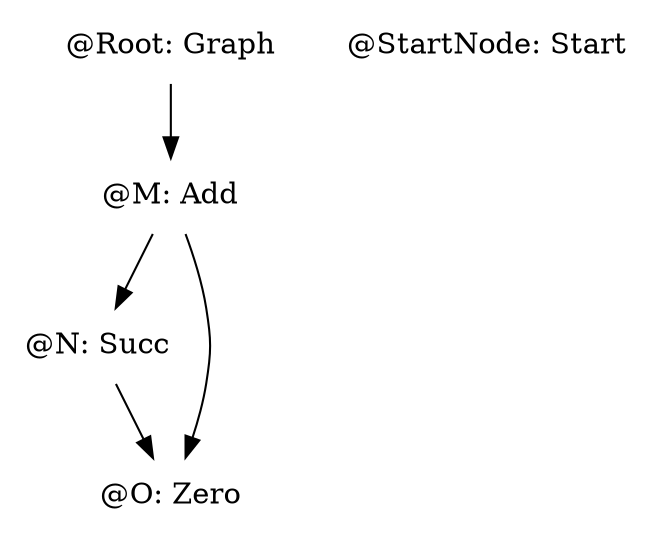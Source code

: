 digraph g {
  node [shape = none]
  Root [label = "@Root: Graph"]
  StartNode [label = "@StartNode: Start"]
  M [label = "@M: Add"]
  N [label = "@N: Succ"]
  O [label = "@O: Zero"]
  Root -> M
  M -> N
  M -> O
  N -> O
}